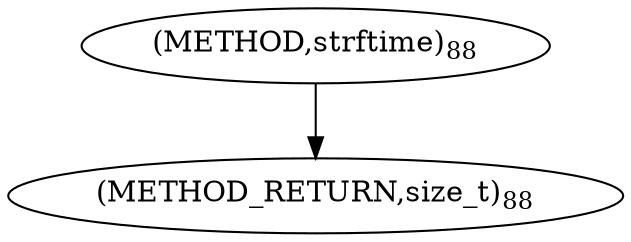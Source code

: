 digraph "strftime" {  
"7901" [label = <(METHOD,strftime)<SUB>88</SUB>> ]
"7906" [label = <(METHOD_RETURN,size_t)<SUB>88</SUB>> ]
  "7901" -> "7906" 
}
